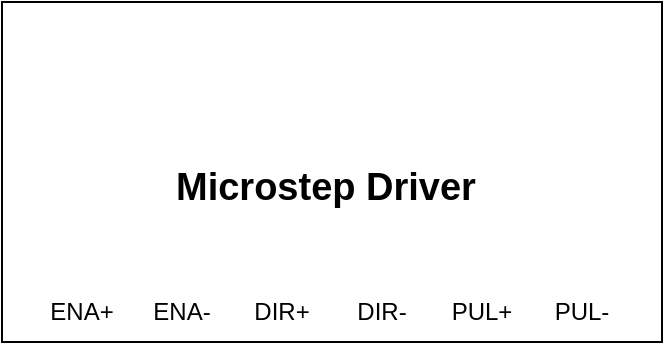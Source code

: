 <mxfile version="28.2.5">
  <diagram name="Page-1" id="NISjGBsvbTp_gRpJttBt">
    <mxGraphModel dx="679" dy="354" grid="1" gridSize="10" guides="1" tooltips="1" connect="1" arrows="1" fold="1" page="1" pageScale="1" pageWidth="827" pageHeight="1169" math="0" shadow="0">
      <root>
        <mxCell id="0" />
        <mxCell id="1" parent="0" />
        <mxCell id="rqgMfOlDbwQ9i6LX4Ijk-1" value="" style="rounded=0;whiteSpace=wrap;html=1;" vertex="1" parent="1">
          <mxGeometry x="260" y="280" width="330" height="170" as="geometry" />
        </mxCell>
        <mxCell id="rqgMfOlDbwQ9i6LX4Ijk-2" value="ENA+" style="text;html=1;align=center;verticalAlign=middle;whiteSpace=wrap;rounded=0;" vertex="1" parent="1">
          <mxGeometry x="270" y="420" width="60" height="30" as="geometry" />
        </mxCell>
        <mxCell id="rqgMfOlDbwQ9i6LX4Ijk-3" value="ENA-" style="text;html=1;align=center;verticalAlign=middle;whiteSpace=wrap;rounded=0;" vertex="1" parent="1">
          <mxGeometry x="320" y="420" width="60" height="30" as="geometry" />
        </mxCell>
        <mxCell id="rqgMfOlDbwQ9i6LX4Ijk-4" value="&lt;h1 style=&quot;margin-top: 0px;&quot;&gt;&lt;font style=&quot;font-size: 19px;&quot;&gt;Microstep Driver&lt;/font&gt;&lt;/h1&gt;" style="text;html=1;whiteSpace=wrap;overflow=hidden;rounded=0;" vertex="1" parent="1">
          <mxGeometry x="345" y="350" width="160" height="40" as="geometry" />
        </mxCell>
        <mxCell id="rqgMfOlDbwQ9i6LX4Ijk-7" value="DIR+" style="text;html=1;align=center;verticalAlign=middle;whiteSpace=wrap;rounded=0;" vertex="1" parent="1">
          <mxGeometry x="370" y="420" width="60" height="30" as="geometry" />
        </mxCell>
        <mxCell id="rqgMfOlDbwQ9i6LX4Ijk-8" value="DIR-" style="text;html=1;align=center;verticalAlign=middle;whiteSpace=wrap;rounded=0;" vertex="1" parent="1">
          <mxGeometry x="420" y="420" width="60" height="30" as="geometry" />
        </mxCell>
        <mxCell id="rqgMfOlDbwQ9i6LX4Ijk-9" value="PUL+" style="text;html=1;align=center;verticalAlign=middle;whiteSpace=wrap;rounded=0;" vertex="1" parent="1">
          <mxGeometry x="470" y="420" width="60" height="30" as="geometry" />
        </mxCell>
        <mxCell id="rqgMfOlDbwQ9i6LX4Ijk-10" value="PUL-" style="text;html=1;align=center;verticalAlign=middle;whiteSpace=wrap;rounded=0;" vertex="1" parent="1">
          <mxGeometry x="520" y="420" width="60" height="30" as="geometry" />
        </mxCell>
      </root>
    </mxGraphModel>
  </diagram>
</mxfile>
